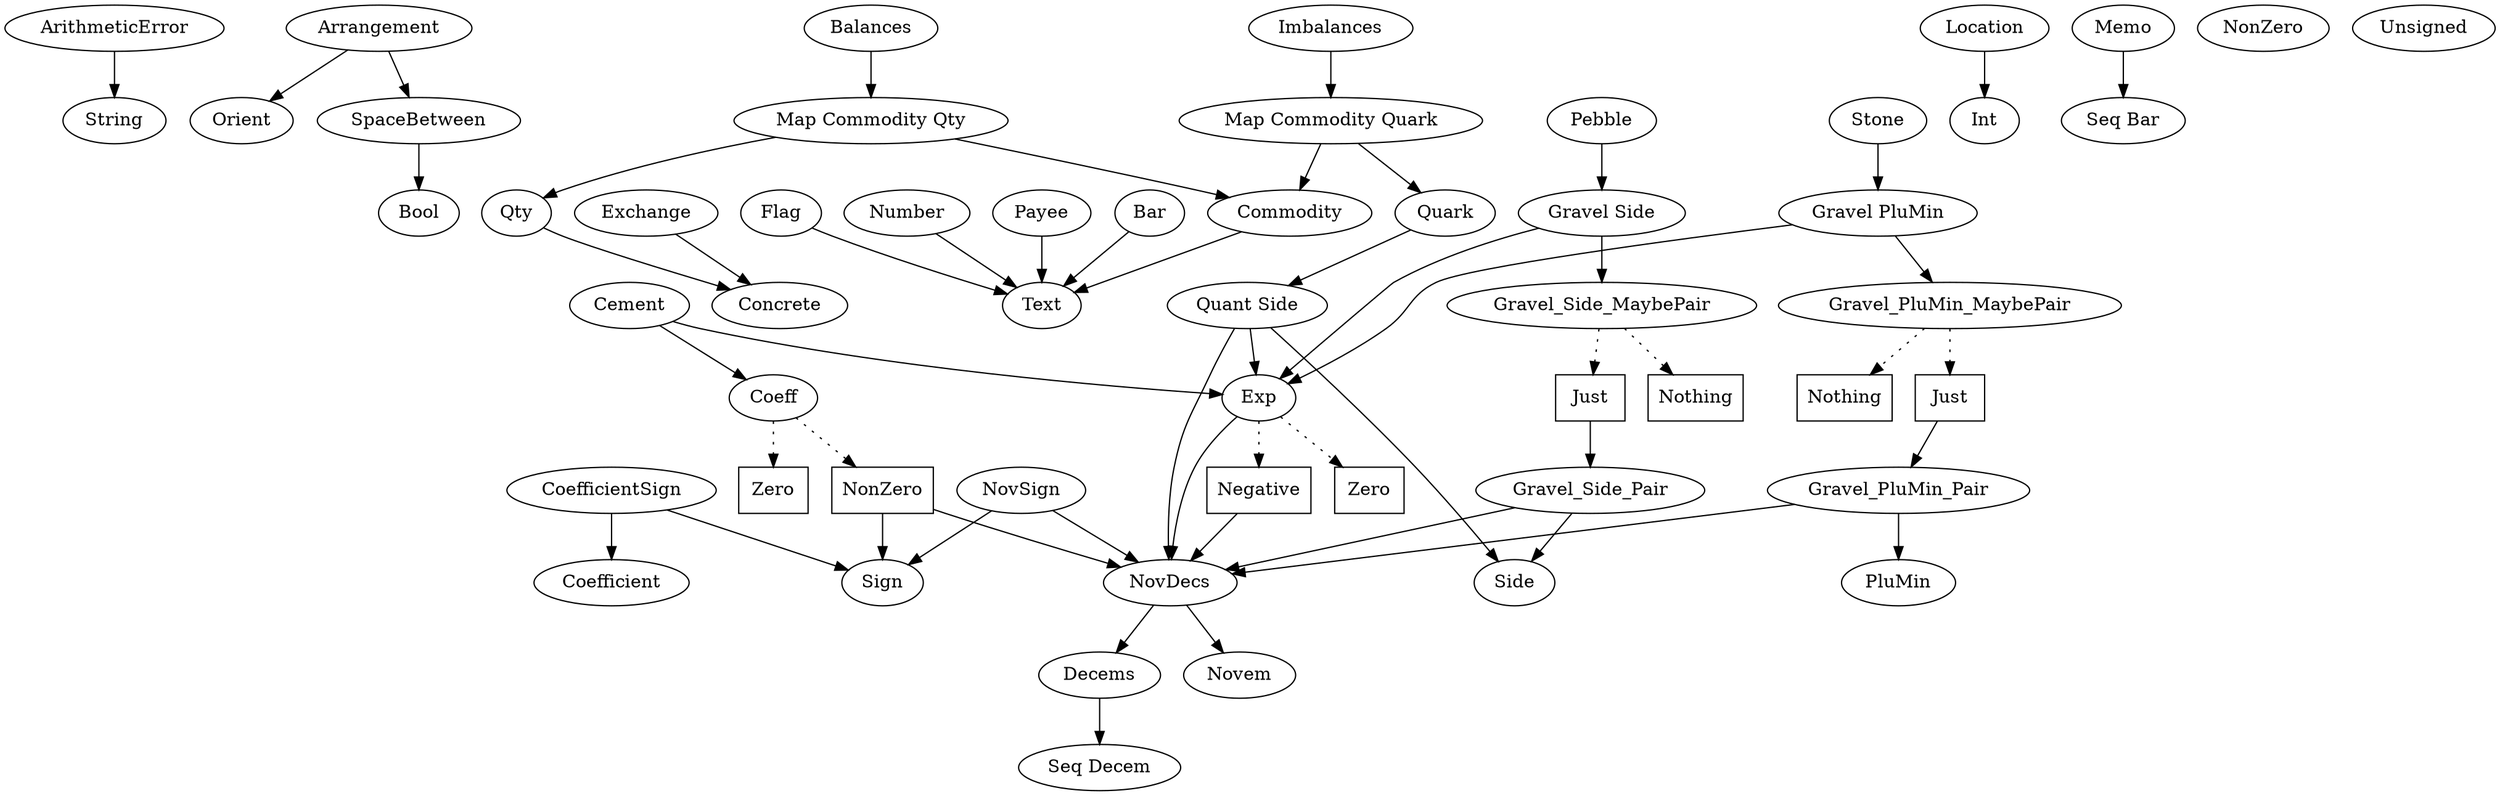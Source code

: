 digraph types {
  // ArithmeticError
  ArithmeticError -> String;

  // Arrangement
  Arrangement -> Orient;
  Arrangement -> SpaceBetween;

  // Balances
  Bal_Map [label="Map Commodity Qty"];
  Bal_Map -> Commodity;
  Bal_Map -> Qty;
  Balances -> Bal_Map;

  // Bar
  Bar -> Text;

  // Cement
  Cement -> { Coeff; Exp }

  /* Coeff */

  Coeff_Zero [shape=box, label="Zero"];
  Coeff_NonZero [shape=box, label="NonZero"];
  Coeff -> Coeff_Zero [style=dotted];
  Coeff -> Coeff_NonZero [style=dotted];
  Coeff_NonZero -> NovDecs;
  Coeff_NonZero -> Sign;

  // CoefficientSign
  CoefficientSign -> { Coefficient; Sign }

  // Commodity
  Commodity -> Text;

  // Concrete
  Concrete;

  // Decems
  Seq_Decem [label="Seq Decem"];
  Decems -> Seq_Decem;

  // Exchange
  Exchange -> Concrete;

  /* Exp */
  Exp -> NovDecs;
  Exp_Zero [shape=box, label="Zero"];
  Exp_Negative [shape=box, label="Negative"];
  Exp -> Exp_Zero [style=dotted];
  Exp -> Exp_Negative [style=dotted];
  Exp_Negative -> NovDecs;

  // Flag
  Flag -> Text;

  // Gravel
  // skip for now

  // Imbalances
  Imbalances_Map [label="Map Commodity Quark"]
  Imbalances_Map -> Commodity;
  Imbalances_Map -> Quark;
  Imbalances -> Imbalances_Map;

  // Location
  Location -> Int;

  // Memo
  Seq_Bar [label="Seq Bar"];
  Memo -> Seq_Bar;

  // NonZero
  NonZero;

  // NovDecs
  NovDecs -> Novem;
  NovDecs -> Decems;

  // NovSign
  NovSign -> NovDecs;
  NovSign -> Sign;

  // Number
  Number -> Text;

  // Orient
  Orient;

  // Payee
  Payee -> Text;

  // Pebble
  Gravel_Side [label="Gravel Side"];
  Gravel_Side -> Gravel_Side_MaybePair;
  Gravel_Side -> Exp;
  Gravel_Side_MaybePair -> Gravel_Side_Nothing [style=dotted];
  Gravel_Side_Nothing [shape=box,label="Nothing"];
  Gravel_Side_MaybePair -> Gravel_Side_Just [style=dotted];
  Gravel_Side_Just [shape=box,label="Just"];
  Gravel_Side_Just -> Gravel_Side_Pair;
  Gravel_Side_Pair -> Side;
  Gravel_Side_Pair -> NovDecs;
  Pebble -> Gravel_Side;

  // PluMin
  PluMin;

  // Qty
  Qty -> Concrete;

  // Quant - skip for now

  // Quark
  Quark -> Quant_Side;
  Quant_Side [label="Quant Side"];
  Quant_Side -> NovDecs;
  Quant_Side -> Exp;
  Quant_Side -> Side;

  // Side
  Side;

  // SpaceBetween
  SpaceBetween -> Bool;

  // Stone
  Gravel_PluMin [label="Gravel PluMin"];
  Gravel_PluMin -> Gravel_PluMin_MaybePair;
  Gravel_PluMin -> Exp;
  Gravel_PluMin_MaybePair -> Gravel_PluMin_Nothing [style=dotted];
  Gravel_PluMin_Nothing [shape=box,label="Nothing"];
  Gravel_PluMin_MaybePair -> Gravel_PluMin_Just [style=dotted];
  Gravel_PluMin_Just [shape=box,label="Just"];
  Gravel_PluMin_Just -> Gravel_PluMin_Pair;
  Gravel_PluMin_Pair -> PluMin;
  Gravel_PluMin_Pair -> NovDecs;
  Stone -> Gravel_PluMin;

  // Unsigned
  Unsigned;

}
